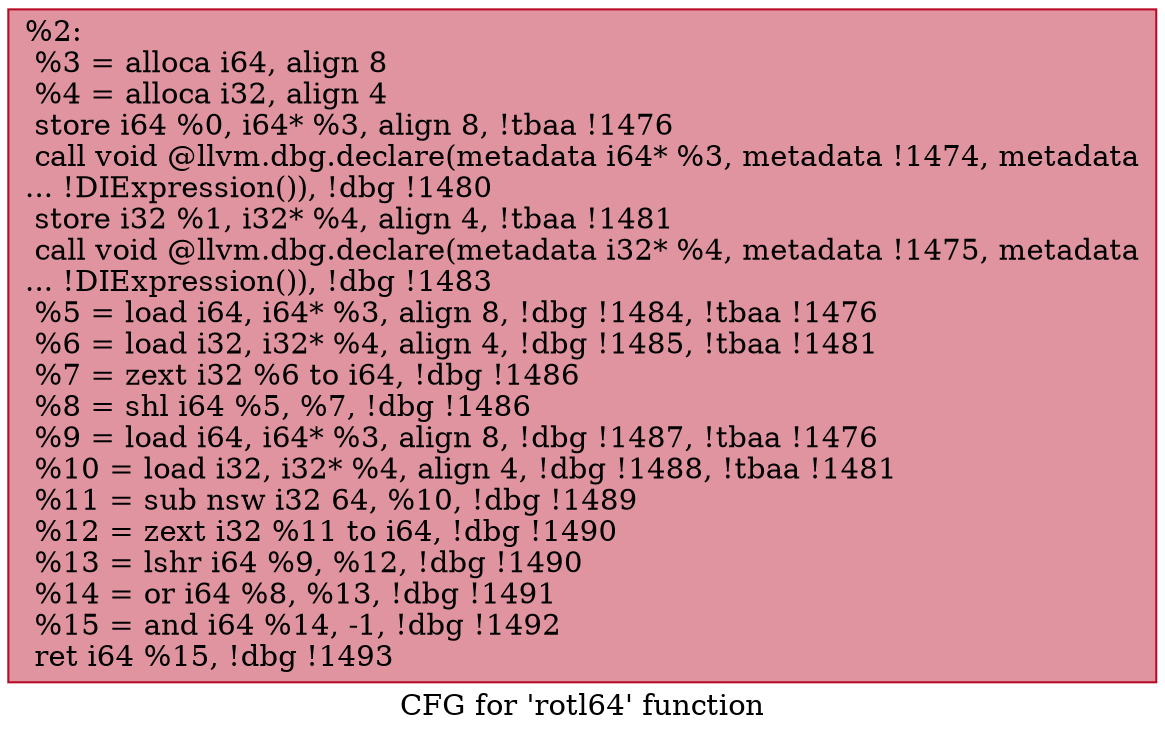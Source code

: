 digraph "CFG for 'rotl64' function" {
	label="CFG for 'rotl64' function";

	Node0xf59330 [shape=record,color="#b70d28ff", style=filled, fillcolor="#b70d2870",label="{%2:\l  %3 = alloca i64, align 8\l  %4 = alloca i32, align 4\l  store i64 %0, i64* %3, align 8, !tbaa !1476\l  call void @llvm.dbg.declare(metadata i64* %3, metadata !1474, metadata\l... !DIExpression()), !dbg !1480\l  store i32 %1, i32* %4, align 4, !tbaa !1481\l  call void @llvm.dbg.declare(metadata i32* %4, metadata !1475, metadata\l... !DIExpression()), !dbg !1483\l  %5 = load i64, i64* %3, align 8, !dbg !1484, !tbaa !1476\l  %6 = load i32, i32* %4, align 4, !dbg !1485, !tbaa !1481\l  %7 = zext i32 %6 to i64, !dbg !1486\l  %8 = shl i64 %5, %7, !dbg !1486\l  %9 = load i64, i64* %3, align 8, !dbg !1487, !tbaa !1476\l  %10 = load i32, i32* %4, align 4, !dbg !1488, !tbaa !1481\l  %11 = sub nsw i32 64, %10, !dbg !1489\l  %12 = zext i32 %11 to i64, !dbg !1490\l  %13 = lshr i64 %9, %12, !dbg !1490\l  %14 = or i64 %8, %13, !dbg !1491\l  %15 = and i64 %14, -1, !dbg !1492\l  ret i64 %15, !dbg !1493\l}"];
}
